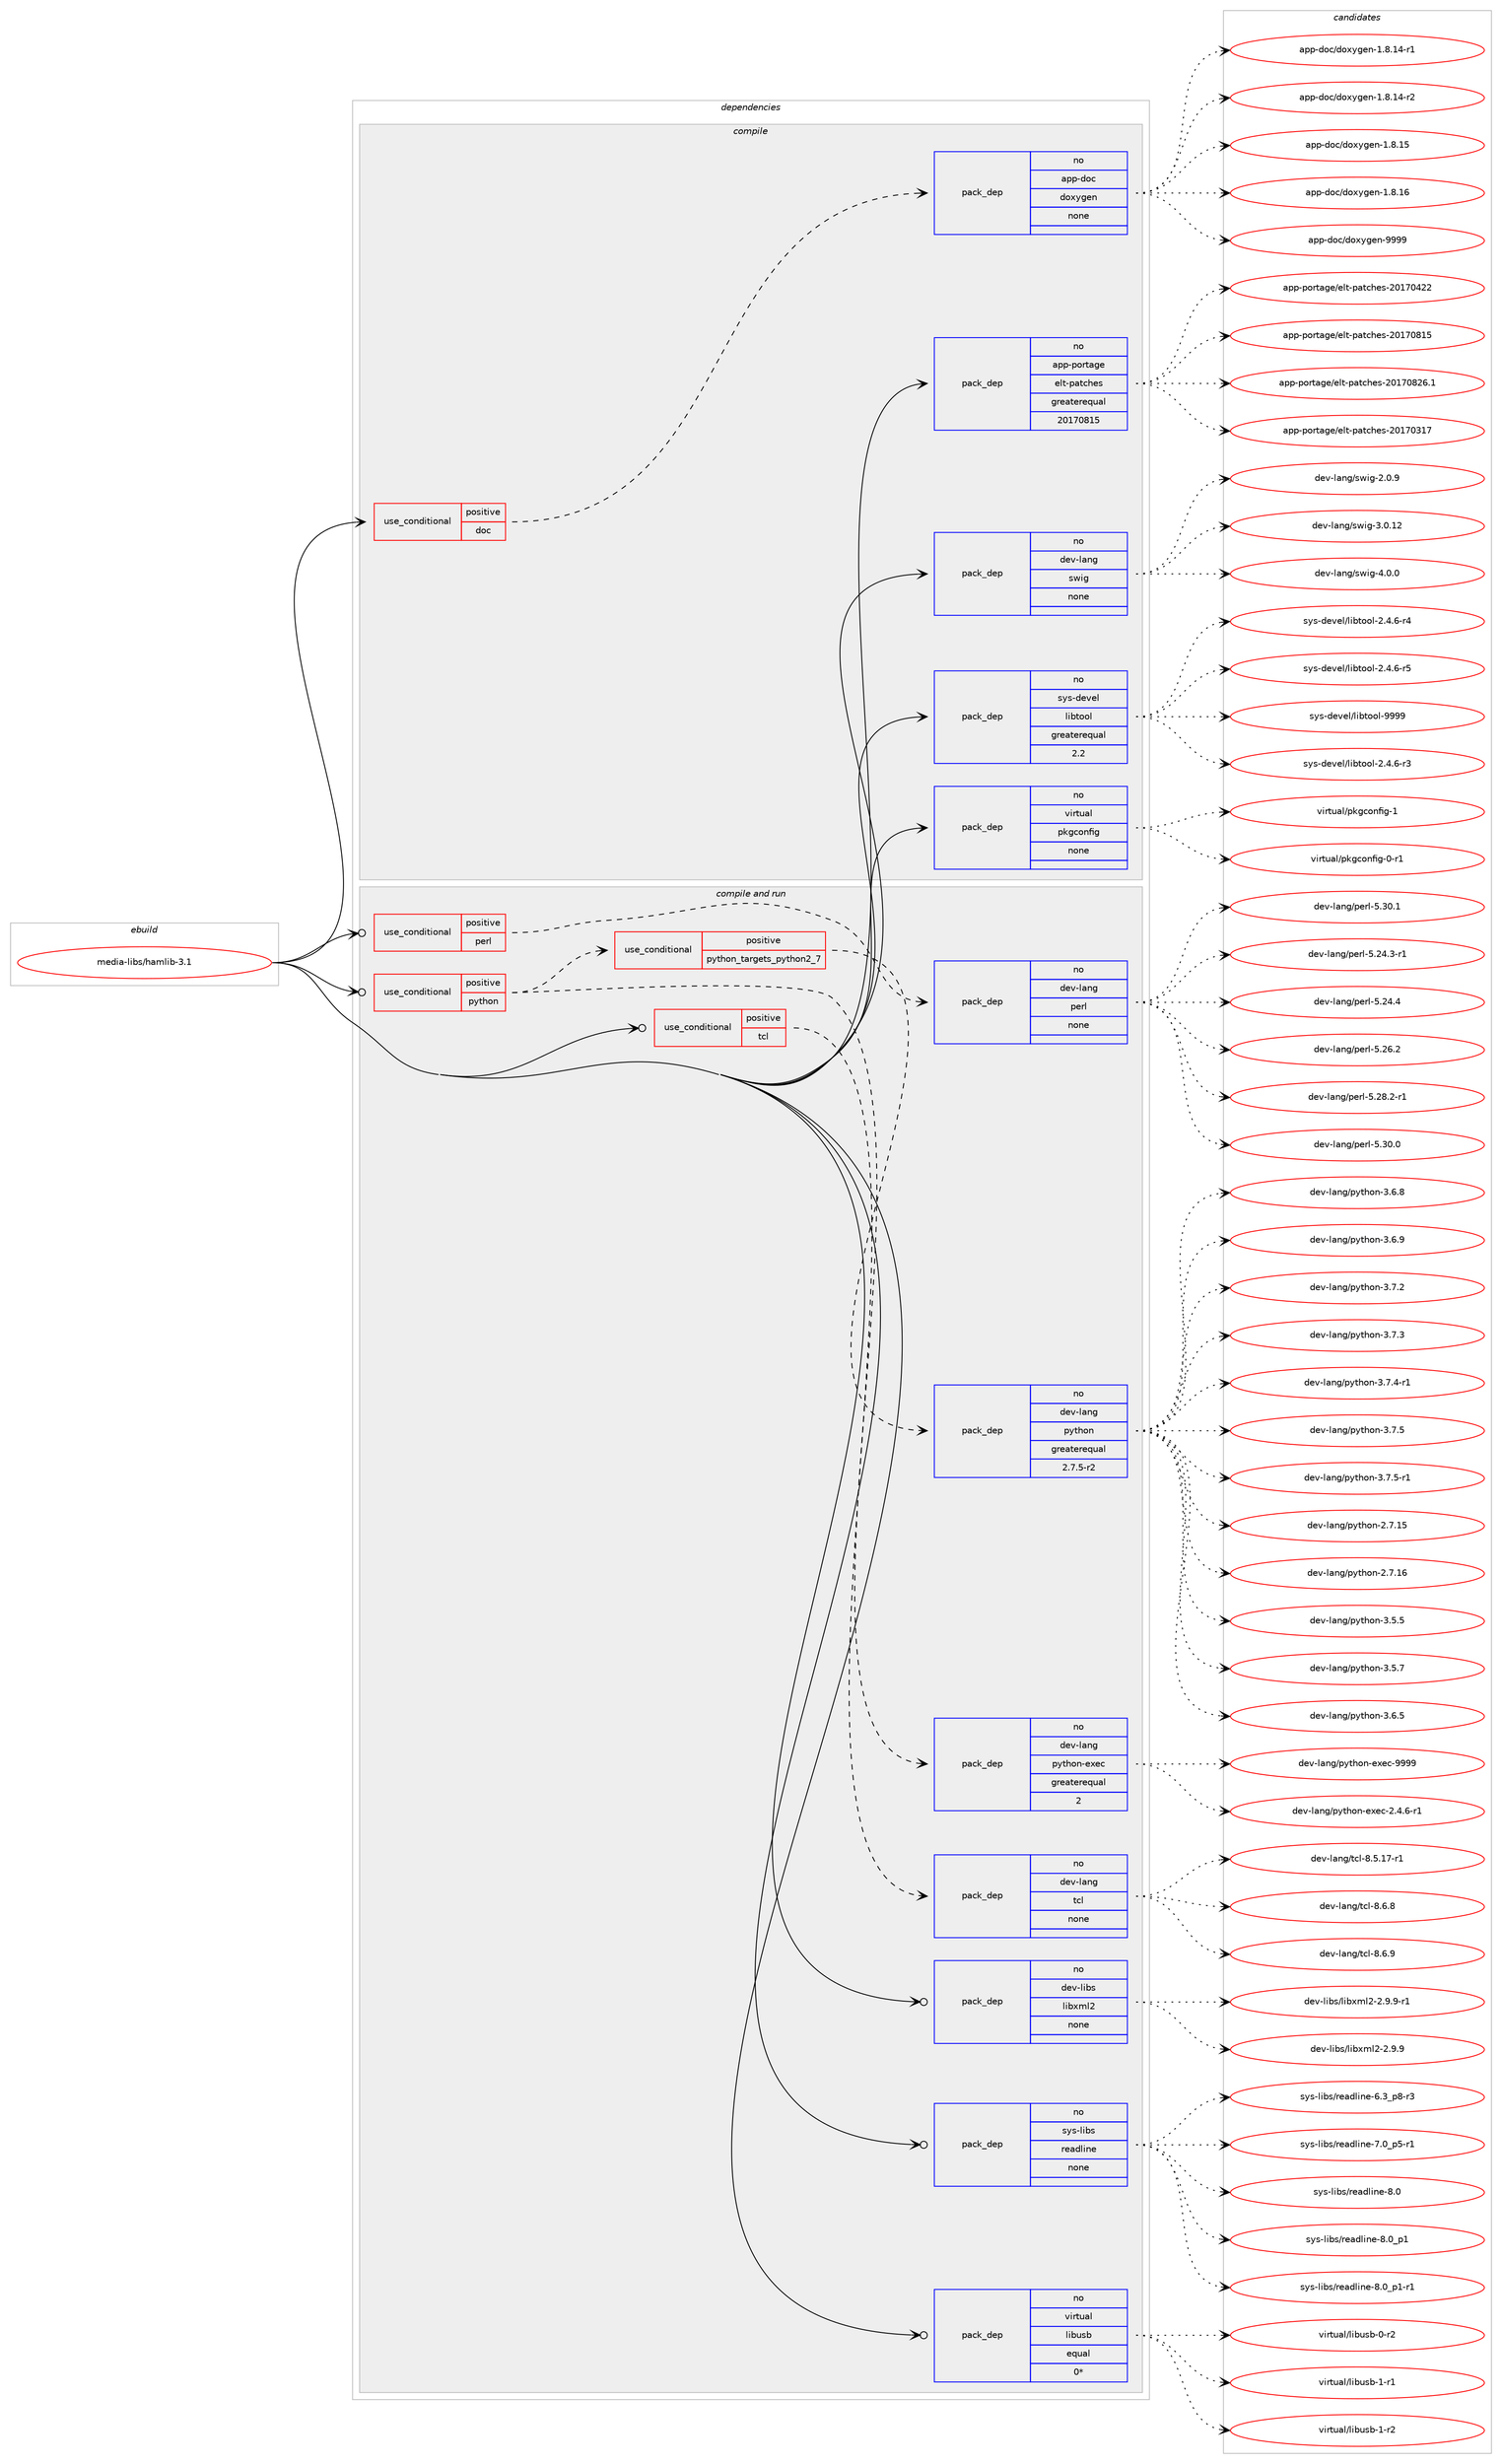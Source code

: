digraph prolog {

# *************
# Graph options
# *************

newrank=true;
concentrate=true;
compound=true;
graph [rankdir=LR,fontname=Helvetica,fontsize=10,ranksep=1.5];#, ranksep=2.5, nodesep=0.2];
edge  [arrowhead=vee];
node  [fontname=Helvetica,fontsize=10];

# **********
# The ebuild
# **********

subgraph cluster_leftcol {
color=gray;
rank=same;
label=<<i>ebuild</i>>;
id [label="media-libs/hamlib-3.1", color=red, width=4, href="../media-libs/hamlib-3.1.svg"];
}

# ****************
# The dependencies
# ****************

subgraph cluster_midcol {
color=gray;
label=<<i>dependencies</i>>;
subgraph cluster_compile {
fillcolor="#eeeeee";
style=filled;
label=<<i>compile</i>>;
subgraph cond191248 {
dependency786433 [label=<<TABLE BORDER="0" CELLBORDER="1" CELLSPACING="0" CELLPADDING="4"><TR><TD ROWSPAN="3" CELLPADDING="10">use_conditional</TD></TR><TR><TD>positive</TD></TR><TR><TD>doc</TD></TR></TABLE>>, shape=none, color=red];
subgraph pack581529 {
dependency786434 [label=<<TABLE BORDER="0" CELLBORDER="1" CELLSPACING="0" CELLPADDING="4" WIDTH="220"><TR><TD ROWSPAN="6" CELLPADDING="30">pack_dep</TD></TR><TR><TD WIDTH="110">no</TD></TR><TR><TD>app-doc</TD></TR><TR><TD>doxygen</TD></TR><TR><TD>none</TD></TR><TR><TD></TD></TR></TABLE>>, shape=none, color=blue];
}
dependency786433:e -> dependency786434:w [weight=20,style="dashed",arrowhead="vee"];
}
id:e -> dependency786433:w [weight=20,style="solid",arrowhead="vee"];
subgraph pack581530 {
dependency786435 [label=<<TABLE BORDER="0" CELLBORDER="1" CELLSPACING="0" CELLPADDING="4" WIDTH="220"><TR><TD ROWSPAN="6" CELLPADDING="30">pack_dep</TD></TR><TR><TD WIDTH="110">no</TD></TR><TR><TD>app-portage</TD></TR><TR><TD>elt-patches</TD></TR><TR><TD>greaterequal</TD></TR><TR><TD>20170815</TD></TR></TABLE>>, shape=none, color=blue];
}
id:e -> dependency786435:w [weight=20,style="solid",arrowhead="vee"];
subgraph pack581531 {
dependency786436 [label=<<TABLE BORDER="0" CELLBORDER="1" CELLSPACING="0" CELLPADDING="4" WIDTH="220"><TR><TD ROWSPAN="6" CELLPADDING="30">pack_dep</TD></TR><TR><TD WIDTH="110">no</TD></TR><TR><TD>dev-lang</TD></TR><TR><TD>swig</TD></TR><TR><TD>none</TD></TR><TR><TD></TD></TR></TABLE>>, shape=none, color=blue];
}
id:e -> dependency786436:w [weight=20,style="solid",arrowhead="vee"];
subgraph pack581532 {
dependency786437 [label=<<TABLE BORDER="0" CELLBORDER="1" CELLSPACING="0" CELLPADDING="4" WIDTH="220"><TR><TD ROWSPAN="6" CELLPADDING="30">pack_dep</TD></TR><TR><TD WIDTH="110">no</TD></TR><TR><TD>sys-devel</TD></TR><TR><TD>libtool</TD></TR><TR><TD>greaterequal</TD></TR><TR><TD>2.2</TD></TR></TABLE>>, shape=none, color=blue];
}
id:e -> dependency786437:w [weight=20,style="solid",arrowhead="vee"];
subgraph pack581533 {
dependency786438 [label=<<TABLE BORDER="0" CELLBORDER="1" CELLSPACING="0" CELLPADDING="4" WIDTH="220"><TR><TD ROWSPAN="6" CELLPADDING="30">pack_dep</TD></TR><TR><TD WIDTH="110">no</TD></TR><TR><TD>virtual</TD></TR><TR><TD>pkgconfig</TD></TR><TR><TD>none</TD></TR><TR><TD></TD></TR></TABLE>>, shape=none, color=blue];
}
id:e -> dependency786438:w [weight=20,style="solid",arrowhead="vee"];
}
subgraph cluster_compileandrun {
fillcolor="#eeeeee";
style=filled;
label=<<i>compile and run</i>>;
subgraph cond191249 {
dependency786439 [label=<<TABLE BORDER="0" CELLBORDER="1" CELLSPACING="0" CELLPADDING="4"><TR><TD ROWSPAN="3" CELLPADDING="10">use_conditional</TD></TR><TR><TD>positive</TD></TR><TR><TD>perl</TD></TR></TABLE>>, shape=none, color=red];
subgraph pack581534 {
dependency786440 [label=<<TABLE BORDER="0" CELLBORDER="1" CELLSPACING="0" CELLPADDING="4" WIDTH="220"><TR><TD ROWSPAN="6" CELLPADDING="30">pack_dep</TD></TR><TR><TD WIDTH="110">no</TD></TR><TR><TD>dev-lang</TD></TR><TR><TD>perl</TD></TR><TR><TD>none</TD></TR><TR><TD></TD></TR></TABLE>>, shape=none, color=blue];
}
dependency786439:e -> dependency786440:w [weight=20,style="dashed",arrowhead="vee"];
}
id:e -> dependency786439:w [weight=20,style="solid",arrowhead="odotvee"];
subgraph cond191250 {
dependency786441 [label=<<TABLE BORDER="0" CELLBORDER="1" CELLSPACING="0" CELLPADDING="4"><TR><TD ROWSPAN="3" CELLPADDING="10">use_conditional</TD></TR><TR><TD>positive</TD></TR><TR><TD>python</TD></TR></TABLE>>, shape=none, color=red];
subgraph cond191251 {
dependency786442 [label=<<TABLE BORDER="0" CELLBORDER="1" CELLSPACING="0" CELLPADDING="4"><TR><TD ROWSPAN="3" CELLPADDING="10">use_conditional</TD></TR><TR><TD>positive</TD></TR><TR><TD>python_targets_python2_7</TD></TR></TABLE>>, shape=none, color=red];
subgraph pack581535 {
dependency786443 [label=<<TABLE BORDER="0" CELLBORDER="1" CELLSPACING="0" CELLPADDING="4" WIDTH="220"><TR><TD ROWSPAN="6" CELLPADDING="30">pack_dep</TD></TR><TR><TD WIDTH="110">no</TD></TR><TR><TD>dev-lang</TD></TR><TR><TD>python</TD></TR><TR><TD>greaterequal</TD></TR><TR><TD>2.7.5-r2</TD></TR></TABLE>>, shape=none, color=blue];
}
dependency786442:e -> dependency786443:w [weight=20,style="dashed",arrowhead="vee"];
}
dependency786441:e -> dependency786442:w [weight=20,style="dashed",arrowhead="vee"];
subgraph pack581536 {
dependency786444 [label=<<TABLE BORDER="0" CELLBORDER="1" CELLSPACING="0" CELLPADDING="4" WIDTH="220"><TR><TD ROWSPAN="6" CELLPADDING="30">pack_dep</TD></TR><TR><TD WIDTH="110">no</TD></TR><TR><TD>dev-lang</TD></TR><TR><TD>python-exec</TD></TR><TR><TD>greaterequal</TD></TR><TR><TD>2</TD></TR></TABLE>>, shape=none, color=blue];
}
dependency786441:e -> dependency786444:w [weight=20,style="dashed",arrowhead="vee"];
}
id:e -> dependency786441:w [weight=20,style="solid",arrowhead="odotvee"];
subgraph cond191252 {
dependency786445 [label=<<TABLE BORDER="0" CELLBORDER="1" CELLSPACING="0" CELLPADDING="4"><TR><TD ROWSPAN="3" CELLPADDING="10">use_conditional</TD></TR><TR><TD>positive</TD></TR><TR><TD>tcl</TD></TR></TABLE>>, shape=none, color=red];
subgraph pack581537 {
dependency786446 [label=<<TABLE BORDER="0" CELLBORDER="1" CELLSPACING="0" CELLPADDING="4" WIDTH="220"><TR><TD ROWSPAN="6" CELLPADDING="30">pack_dep</TD></TR><TR><TD WIDTH="110">no</TD></TR><TR><TD>dev-lang</TD></TR><TR><TD>tcl</TD></TR><TR><TD>none</TD></TR><TR><TD></TD></TR></TABLE>>, shape=none, color=blue];
}
dependency786445:e -> dependency786446:w [weight=20,style="dashed",arrowhead="vee"];
}
id:e -> dependency786445:w [weight=20,style="solid",arrowhead="odotvee"];
subgraph pack581538 {
dependency786447 [label=<<TABLE BORDER="0" CELLBORDER="1" CELLSPACING="0" CELLPADDING="4" WIDTH="220"><TR><TD ROWSPAN="6" CELLPADDING="30">pack_dep</TD></TR><TR><TD WIDTH="110">no</TD></TR><TR><TD>dev-libs</TD></TR><TR><TD>libxml2</TD></TR><TR><TD>none</TD></TR><TR><TD></TD></TR></TABLE>>, shape=none, color=blue];
}
id:e -> dependency786447:w [weight=20,style="solid",arrowhead="odotvee"];
subgraph pack581539 {
dependency786448 [label=<<TABLE BORDER="0" CELLBORDER="1" CELLSPACING="0" CELLPADDING="4" WIDTH="220"><TR><TD ROWSPAN="6" CELLPADDING="30">pack_dep</TD></TR><TR><TD WIDTH="110">no</TD></TR><TR><TD>sys-libs</TD></TR><TR><TD>readline</TD></TR><TR><TD>none</TD></TR><TR><TD></TD></TR></TABLE>>, shape=none, color=blue];
}
id:e -> dependency786448:w [weight=20,style="solid",arrowhead="odotvee"];
subgraph pack581540 {
dependency786449 [label=<<TABLE BORDER="0" CELLBORDER="1" CELLSPACING="0" CELLPADDING="4" WIDTH="220"><TR><TD ROWSPAN="6" CELLPADDING="30">pack_dep</TD></TR><TR><TD WIDTH="110">no</TD></TR><TR><TD>virtual</TD></TR><TR><TD>libusb</TD></TR><TR><TD>equal</TD></TR><TR><TD>0*</TD></TR></TABLE>>, shape=none, color=blue];
}
id:e -> dependency786449:w [weight=20,style="solid",arrowhead="odotvee"];
}
subgraph cluster_run {
fillcolor="#eeeeee";
style=filled;
label=<<i>run</i>>;
}
}

# **************
# The candidates
# **************

subgraph cluster_choices {
rank=same;
color=gray;
label=<<i>candidates</i>>;

subgraph choice581529 {
color=black;
nodesep=1;
choice97112112451001119947100111120121103101110454946564649524511449 [label="app-doc/doxygen-1.8.14-r1", color=red, width=4,href="../app-doc/doxygen-1.8.14-r1.svg"];
choice97112112451001119947100111120121103101110454946564649524511450 [label="app-doc/doxygen-1.8.14-r2", color=red, width=4,href="../app-doc/doxygen-1.8.14-r2.svg"];
choice9711211245100111994710011112012110310111045494656464953 [label="app-doc/doxygen-1.8.15", color=red, width=4,href="../app-doc/doxygen-1.8.15.svg"];
choice9711211245100111994710011112012110310111045494656464954 [label="app-doc/doxygen-1.8.16", color=red, width=4,href="../app-doc/doxygen-1.8.16.svg"];
choice971121124510011199471001111201211031011104557575757 [label="app-doc/doxygen-9999", color=red, width=4,href="../app-doc/doxygen-9999.svg"];
dependency786434:e -> choice97112112451001119947100111120121103101110454946564649524511449:w [style=dotted,weight="100"];
dependency786434:e -> choice97112112451001119947100111120121103101110454946564649524511450:w [style=dotted,weight="100"];
dependency786434:e -> choice9711211245100111994710011112012110310111045494656464953:w [style=dotted,weight="100"];
dependency786434:e -> choice9711211245100111994710011112012110310111045494656464954:w [style=dotted,weight="100"];
dependency786434:e -> choice971121124510011199471001111201211031011104557575757:w [style=dotted,weight="100"];
}
subgraph choice581530 {
color=black;
nodesep=1;
choice97112112451121111141169710310147101108116451129711699104101115455048495548514955 [label="app-portage/elt-patches-20170317", color=red, width=4,href="../app-portage/elt-patches-20170317.svg"];
choice97112112451121111141169710310147101108116451129711699104101115455048495548525050 [label="app-portage/elt-patches-20170422", color=red, width=4,href="../app-portage/elt-patches-20170422.svg"];
choice97112112451121111141169710310147101108116451129711699104101115455048495548564953 [label="app-portage/elt-patches-20170815", color=red, width=4,href="../app-portage/elt-patches-20170815.svg"];
choice971121124511211111411697103101471011081164511297116991041011154550484955485650544649 [label="app-portage/elt-patches-20170826.1", color=red, width=4,href="../app-portage/elt-patches-20170826.1.svg"];
dependency786435:e -> choice97112112451121111141169710310147101108116451129711699104101115455048495548514955:w [style=dotted,weight="100"];
dependency786435:e -> choice97112112451121111141169710310147101108116451129711699104101115455048495548525050:w [style=dotted,weight="100"];
dependency786435:e -> choice97112112451121111141169710310147101108116451129711699104101115455048495548564953:w [style=dotted,weight="100"];
dependency786435:e -> choice971121124511211111411697103101471011081164511297116991041011154550484955485650544649:w [style=dotted,weight="100"];
}
subgraph choice581531 {
color=black;
nodesep=1;
choice100101118451089711010347115119105103455046484657 [label="dev-lang/swig-2.0.9", color=red, width=4,href="../dev-lang/swig-2.0.9.svg"];
choice10010111845108971101034711511910510345514648464950 [label="dev-lang/swig-3.0.12", color=red, width=4,href="../dev-lang/swig-3.0.12.svg"];
choice100101118451089711010347115119105103455246484648 [label="dev-lang/swig-4.0.0", color=red, width=4,href="../dev-lang/swig-4.0.0.svg"];
dependency786436:e -> choice100101118451089711010347115119105103455046484657:w [style=dotted,weight="100"];
dependency786436:e -> choice10010111845108971101034711511910510345514648464950:w [style=dotted,weight="100"];
dependency786436:e -> choice100101118451089711010347115119105103455246484648:w [style=dotted,weight="100"];
}
subgraph choice581532 {
color=black;
nodesep=1;
choice1151211154510010111810110847108105981161111111084550465246544511451 [label="sys-devel/libtool-2.4.6-r3", color=red, width=4,href="../sys-devel/libtool-2.4.6-r3.svg"];
choice1151211154510010111810110847108105981161111111084550465246544511452 [label="sys-devel/libtool-2.4.6-r4", color=red, width=4,href="../sys-devel/libtool-2.4.6-r4.svg"];
choice1151211154510010111810110847108105981161111111084550465246544511453 [label="sys-devel/libtool-2.4.6-r5", color=red, width=4,href="../sys-devel/libtool-2.4.6-r5.svg"];
choice1151211154510010111810110847108105981161111111084557575757 [label="sys-devel/libtool-9999", color=red, width=4,href="../sys-devel/libtool-9999.svg"];
dependency786437:e -> choice1151211154510010111810110847108105981161111111084550465246544511451:w [style=dotted,weight="100"];
dependency786437:e -> choice1151211154510010111810110847108105981161111111084550465246544511452:w [style=dotted,weight="100"];
dependency786437:e -> choice1151211154510010111810110847108105981161111111084550465246544511453:w [style=dotted,weight="100"];
dependency786437:e -> choice1151211154510010111810110847108105981161111111084557575757:w [style=dotted,weight="100"];
}
subgraph choice581533 {
color=black;
nodesep=1;
choice11810511411611797108471121071039911111010210510345484511449 [label="virtual/pkgconfig-0-r1", color=red, width=4,href="../virtual/pkgconfig-0-r1.svg"];
choice1181051141161179710847112107103991111101021051034549 [label="virtual/pkgconfig-1", color=red, width=4,href="../virtual/pkgconfig-1.svg"];
dependency786438:e -> choice11810511411611797108471121071039911111010210510345484511449:w [style=dotted,weight="100"];
dependency786438:e -> choice1181051141161179710847112107103991111101021051034549:w [style=dotted,weight="100"];
}
subgraph choice581534 {
color=black;
nodesep=1;
choice100101118451089711010347112101114108455346505246514511449 [label="dev-lang/perl-5.24.3-r1", color=red, width=4,href="../dev-lang/perl-5.24.3-r1.svg"];
choice10010111845108971101034711210111410845534650524652 [label="dev-lang/perl-5.24.4", color=red, width=4,href="../dev-lang/perl-5.24.4.svg"];
choice10010111845108971101034711210111410845534650544650 [label="dev-lang/perl-5.26.2", color=red, width=4,href="../dev-lang/perl-5.26.2.svg"];
choice100101118451089711010347112101114108455346505646504511449 [label="dev-lang/perl-5.28.2-r1", color=red, width=4,href="../dev-lang/perl-5.28.2-r1.svg"];
choice10010111845108971101034711210111410845534651484648 [label="dev-lang/perl-5.30.0", color=red, width=4,href="../dev-lang/perl-5.30.0.svg"];
choice10010111845108971101034711210111410845534651484649 [label="dev-lang/perl-5.30.1", color=red, width=4,href="../dev-lang/perl-5.30.1.svg"];
dependency786440:e -> choice100101118451089711010347112101114108455346505246514511449:w [style=dotted,weight="100"];
dependency786440:e -> choice10010111845108971101034711210111410845534650524652:w [style=dotted,weight="100"];
dependency786440:e -> choice10010111845108971101034711210111410845534650544650:w [style=dotted,weight="100"];
dependency786440:e -> choice100101118451089711010347112101114108455346505646504511449:w [style=dotted,weight="100"];
dependency786440:e -> choice10010111845108971101034711210111410845534651484648:w [style=dotted,weight="100"];
dependency786440:e -> choice10010111845108971101034711210111410845534651484649:w [style=dotted,weight="100"];
}
subgraph choice581535 {
color=black;
nodesep=1;
choice10010111845108971101034711212111610411111045504655464953 [label="dev-lang/python-2.7.15", color=red, width=4,href="../dev-lang/python-2.7.15.svg"];
choice10010111845108971101034711212111610411111045504655464954 [label="dev-lang/python-2.7.16", color=red, width=4,href="../dev-lang/python-2.7.16.svg"];
choice100101118451089711010347112121116104111110455146534653 [label="dev-lang/python-3.5.5", color=red, width=4,href="../dev-lang/python-3.5.5.svg"];
choice100101118451089711010347112121116104111110455146534655 [label="dev-lang/python-3.5.7", color=red, width=4,href="../dev-lang/python-3.5.7.svg"];
choice100101118451089711010347112121116104111110455146544653 [label="dev-lang/python-3.6.5", color=red, width=4,href="../dev-lang/python-3.6.5.svg"];
choice100101118451089711010347112121116104111110455146544656 [label="dev-lang/python-3.6.8", color=red, width=4,href="../dev-lang/python-3.6.8.svg"];
choice100101118451089711010347112121116104111110455146544657 [label="dev-lang/python-3.6.9", color=red, width=4,href="../dev-lang/python-3.6.9.svg"];
choice100101118451089711010347112121116104111110455146554650 [label="dev-lang/python-3.7.2", color=red, width=4,href="../dev-lang/python-3.7.2.svg"];
choice100101118451089711010347112121116104111110455146554651 [label="dev-lang/python-3.7.3", color=red, width=4,href="../dev-lang/python-3.7.3.svg"];
choice1001011184510897110103471121211161041111104551465546524511449 [label="dev-lang/python-3.7.4-r1", color=red, width=4,href="../dev-lang/python-3.7.4-r1.svg"];
choice100101118451089711010347112121116104111110455146554653 [label="dev-lang/python-3.7.5", color=red, width=4,href="../dev-lang/python-3.7.5.svg"];
choice1001011184510897110103471121211161041111104551465546534511449 [label="dev-lang/python-3.7.5-r1", color=red, width=4,href="../dev-lang/python-3.7.5-r1.svg"];
dependency786443:e -> choice10010111845108971101034711212111610411111045504655464953:w [style=dotted,weight="100"];
dependency786443:e -> choice10010111845108971101034711212111610411111045504655464954:w [style=dotted,weight="100"];
dependency786443:e -> choice100101118451089711010347112121116104111110455146534653:w [style=dotted,weight="100"];
dependency786443:e -> choice100101118451089711010347112121116104111110455146534655:w [style=dotted,weight="100"];
dependency786443:e -> choice100101118451089711010347112121116104111110455146544653:w [style=dotted,weight="100"];
dependency786443:e -> choice100101118451089711010347112121116104111110455146544656:w [style=dotted,weight="100"];
dependency786443:e -> choice100101118451089711010347112121116104111110455146544657:w [style=dotted,weight="100"];
dependency786443:e -> choice100101118451089711010347112121116104111110455146554650:w [style=dotted,weight="100"];
dependency786443:e -> choice100101118451089711010347112121116104111110455146554651:w [style=dotted,weight="100"];
dependency786443:e -> choice1001011184510897110103471121211161041111104551465546524511449:w [style=dotted,weight="100"];
dependency786443:e -> choice100101118451089711010347112121116104111110455146554653:w [style=dotted,weight="100"];
dependency786443:e -> choice1001011184510897110103471121211161041111104551465546534511449:w [style=dotted,weight="100"];
}
subgraph choice581536 {
color=black;
nodesep=1;
choice10010111845108971101034711212111610411111045101120101994550465246544511449 [label="dev-lang/python-exec-2.4.6-r1", color=red, width=4,href="../dev-lang/python-exec-2.4.6-r1.svg"];
choice10010111845108971101034711212111610411111045101120101994557575757 [label="dev-lang/python-exec-9999", color=red, width=4,href="../dev-lang/python-exec-9999.svg"];
dependency786444:e -> choice10010111845108971101034711212111610411111045101120101994550465246544511449:w [style=dotted,weight="100"];
dependency786444:e -> choice10010111845108971101034711212111610411111045101120101994557575757:w [style=dotted,weight="100"];
}
subgraph choice581537 {
color=black;
nodesep=1;
choice10010111845108971101034711699108455646534649554511449 [label="dev-lang/tcl-8.5.17-r1", color=red, width=4,href="../dev-lang/tcl-8.5.17-r1.svg"];
choice10010111845108971101034711699108455646544656 [label="dev-lang/tcl-8.6.8", color=red, width=4,href="../dev-lang/tcl-8.6.8.svg"];
choice10010111845108971101034711699108455646544657 [label="dev-lang/tcl-8.6.9", color=red, width=4,href="../dev-lang/tcl-8.6.9.svg"];
dependency786446:e -> choice10010111845108971101034711699108455646534649554511449:w [style=dotted,weight="100"];
dependency786446:e -> choice10010111845108971101034711699108455646544656:w [style=dotted,weight="100"];
dependency786446:e -> choice10010111845108971101034711699108455646544657:w [style=dotted,weight="100"];
}
subgraph choice581538 {
color=black;
nodesep=1;
choice1001011184510810598115471081059812010910850455046574657 [label="dev-libs/libxml2-2.9.9", color=red, width=4,href="../dev-libs/libxml2-2.9.9.svg"];
choice10010111845108105981154710810598120109108504550465746574511449 [label="dev-libs/libxml2-2.9.9-r1", color=red, width=4,href="../dev-libs/libxml2-2.9.9-r1.svg"];
dependency786447:e -> choice1001011184510810598115471081059812010910850455046574657:w [style=dotted,weight="100"];
dependency786447:e -> choice10010111845108105981154710810598120109108504550465746574511449:w [style=dotted,weight="100"];
}
subgraph choice581539 {
color=black;
nodesep=1;
choice115121115451081059811547114101971001081051101014554465195112564511451 [label="sys-libs/readline-6.3_p8-r3", color=red, width=4,href="../sys-libs/readline-6.3_p8-r3.svg"];
choice115121115451081059811547114101971001081051101014555464895112534511449 [label="sys-libs/readline-7.0_p5-r1", color=red, width=4,href="../sys-libs/readline-7.0_p5-r1.svg"];
choice1151211154510810598115471141019710010810511010145564648 [label="sys-libs/readline-8.0", color=red, width=4,href="../sys-libs/readline-8.0.svg"];
choice11512111545108105981154711410197100108105110101455646489511249 [label="sys-libs/readline-8.0_p1", color=red, width=4,href="../sys-libs/readline-8.0_p1.svg"];
choice115121115451081059811547114101971001081051101014556464895112494511449 [label="sys-libs/readline-8.0_p1-r1", color=red, width=4,href="../sys-libs/readline-8.0_p1-r1.svg"];
dependency786448:e -> choice115121115451081059811547114101971001081051101014554465195112564511451:w [style=dotted,weight="100"];
dependency786448:e -> choice115121115451081059811547114101971001081051101014555464895112534511449:w [style=dotted,weight="100"];
dependency786448:e -> choice1151211154510810598115471141019710010810511010145564648:w [style=dotted,weight="100"];
dependency786448:e -> choice11512111545108105981154711410197100108105110101455646489511249:w [style=dotted,weight="100"];
dependency786448:e -> choice115121115451081059811547114101971001081051101014556464895112494511449:w [style=dotted,weight="100"];
}
subgraph choice581540 {
color=black;
nodesep=1;
choice1181051141161179710847108105981171159845484511450 [label="virtual/libusb-0-r2", color=red, width=4,href="../virtual/libusb-0-r2.svg"];
choice1181051141161179710847108105981171159845494511449 [label="virtual/libusb-1-r1", color=red, width=4,href="../virtual/libusb-1-r1.svg"];
choice1181051141161179710847108105981171159845494511450 [label="virtual/libusb-1-r2", color=red, width=4,href="../virtual/libusb-1-r2.svg"];
dependency786449:e -> choice1181051141161179710847108105981171159845484511450:w [style=dotted,weight="100"];
dependency786449:e -> choice1181051141161179710847108105981171159845494511449:w [style=dotted,weight="100"];
dependency786449:e -> choice1181051141161179710847108105981171159845494511450:w [style=dotted,weight="100"];
}
}

}
